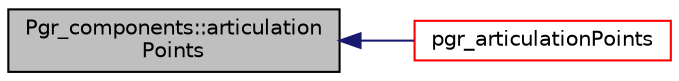 digraph "Pgr_components::articulationPoints"
{
  edge [fontname="Helvetica",fontsize="10",labelfontname="Helvetica",labelfontsize="10"];
  node [fontname="Helvetica",fontsize="10",shape=record];
  rankdir="LR";
  Node1 [label="Pgr_components::articulation\lPoints",height=0.2,width=0.4,color="black", fillcolor="grey75", style="filled" fontcolor="black"];
  Node1 -> Node2 [dir="back",color="midnightblue",fontsize="10",style="solid",fontname="Helvetica"];
  Node2 [label="pgr_articulationPoints",height=0.2,width=0.4,color="red", fillcolor="white", style="filled",URL="$articulationPoints__driver_8cpp.html#a954a1a8849368ce6260732c9757e92f9"];
}
